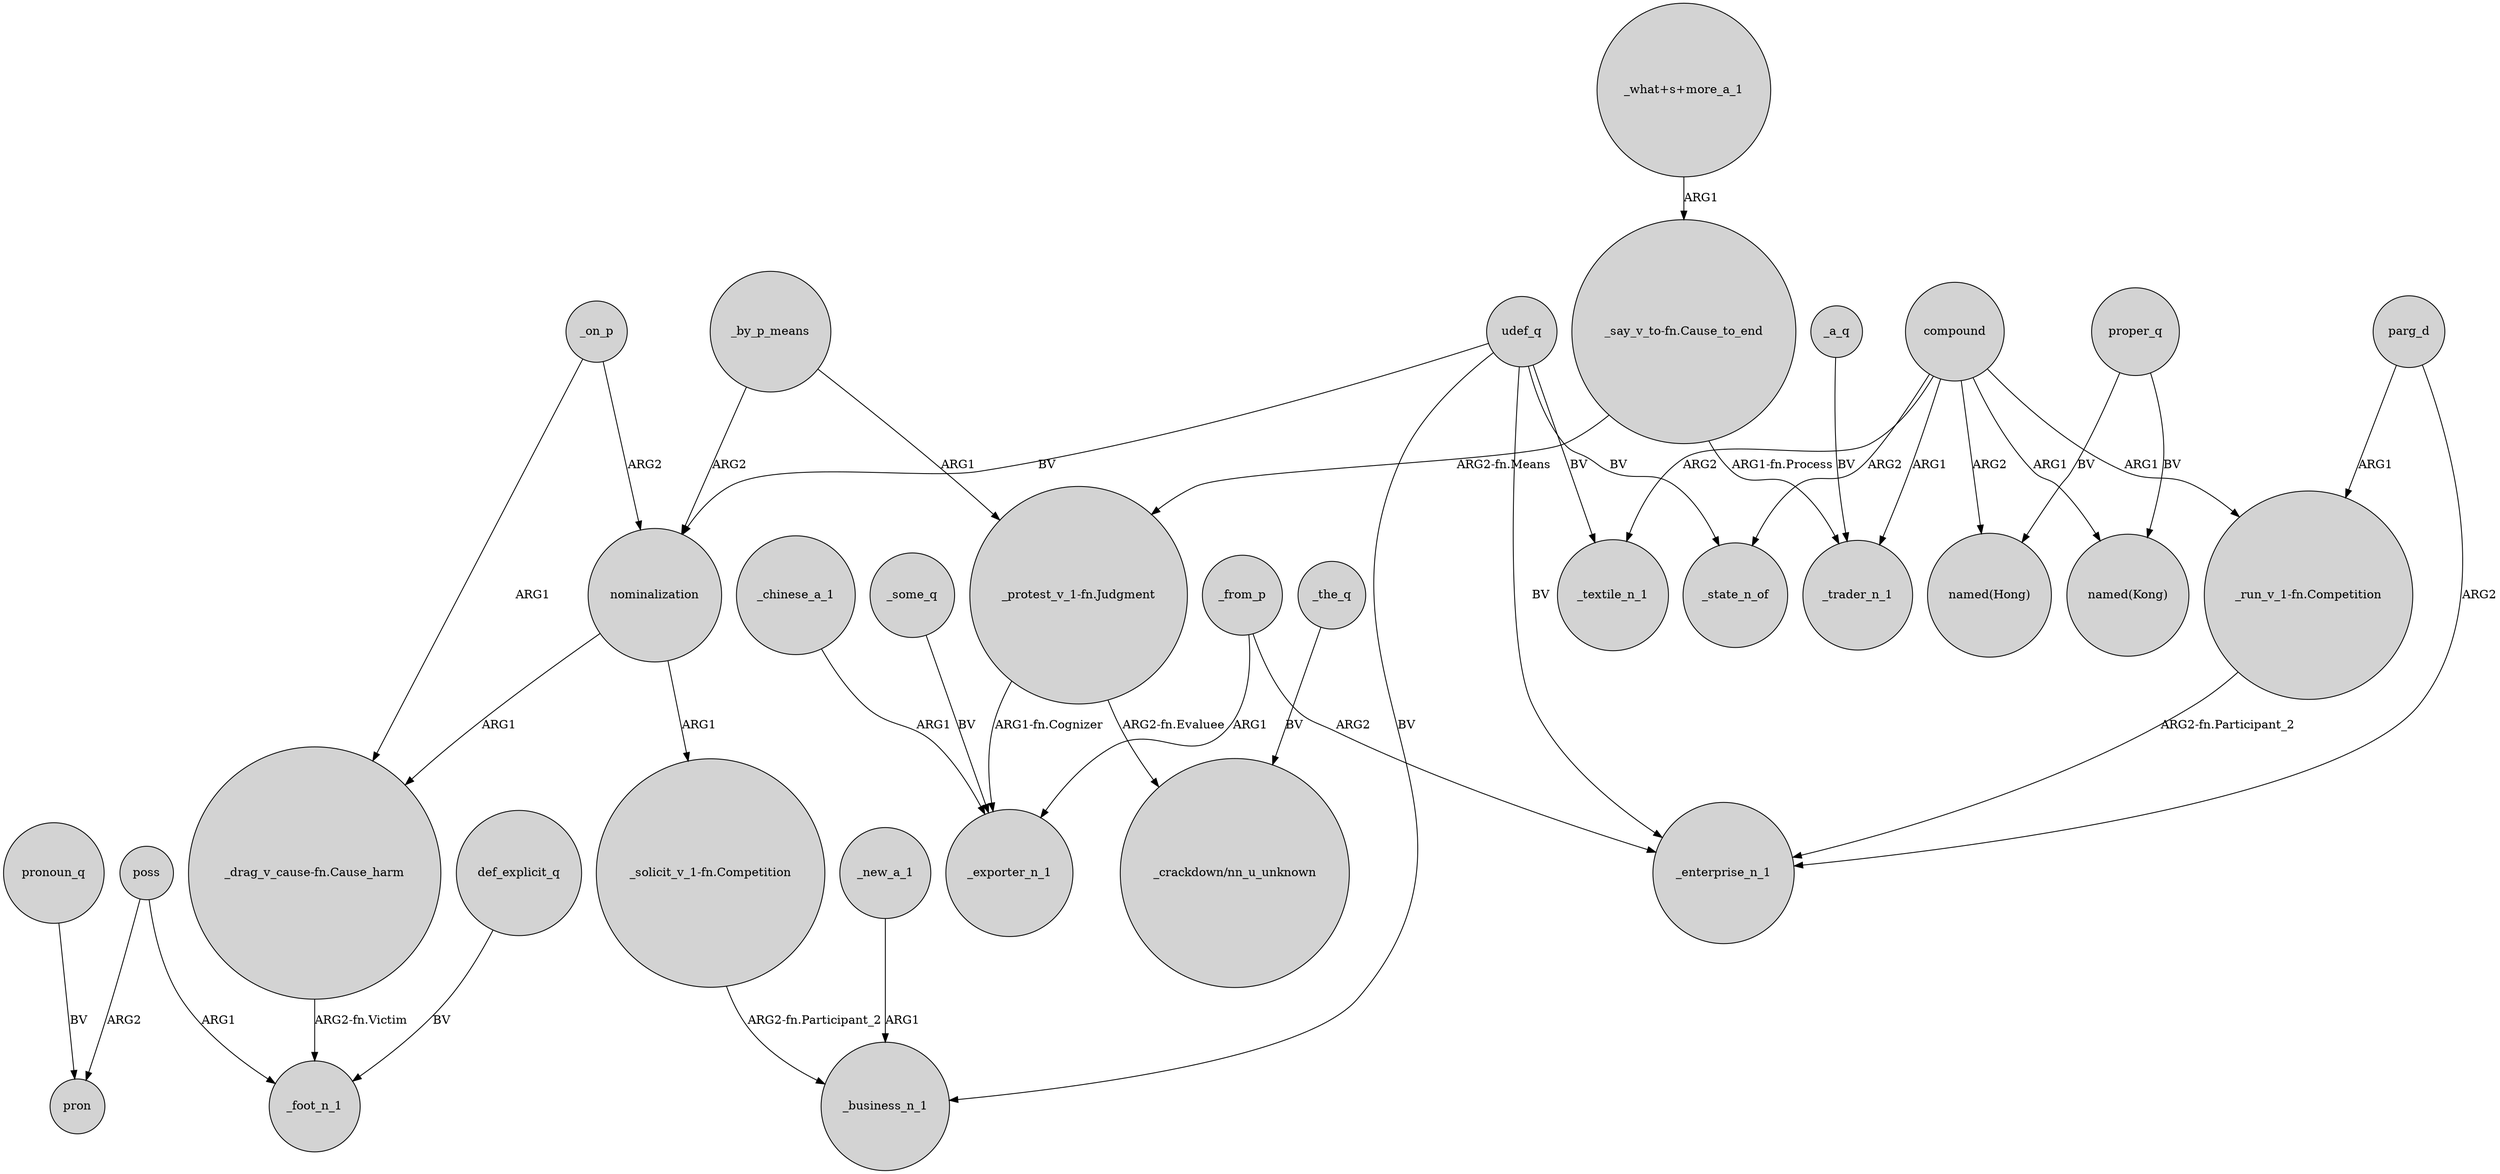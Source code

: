 digraph {
	node [shape=circle style=filled]
	_on_p -> "_drag_v_cause-fn.Cause_harm" [label=ARG1]
	"_what+s+more_a_1" -> "_say_v_to-fn.Cause_to_end" [label=ARG1]
	"_say_v_to-fn.Cause_to_end" -> _trader_n_1 [label="ARG1-fn.Process"]
	poss -> _foot_n_1 [label=ARG1]
	_new_a_1 -> _business_n_1 [label=ARG1]
	udef_q -> _textile_n_1 [label=BV]
	udef_q -> _enterprise_n_1 [label=BV]
	_on_p -> nominalization [label=ARG2]
	_some_q -> _exporter_n_1 [label=BV]
	compound -> _trader_n_1 [label=ARG1]
	def_explicit_q -> _foot_n_1 [label=BV]
	udef_q -> nominalization [label=BV]
	parg_d -> _enterprise_n_1 [label=ARG2]
	nominalization -> "_solicit_v_1-fn.Competition" [label=ARG1]
	udef_q -> _business_n_1 [label=BV]
	_chinese_a_1 -> _exporter_n_1 [label=ARG1]
	_by_p_means -> "_protest_v_1-fn.Judgment" [label=ARG1]
	_the_q -> "_crackdown/nn_u_unknown" [label=BV]
	udef_q -> _state_n_of [label=BV]
	pronoun_q -> pron [label=BV]
	_a_q -> _trader_n_1 [label=BV]
	compound -> _textile_n_1 [label=ARG2]
	poss -> pron [label=ARG2]
	"_protest_v_1-fn.Judgment" -> "_crackdown/nn_u_unknown" [label="ARG2-fn.Evaluee"]
	proper_q -> "named(Kong)" [label=BV]
	_by_p_means -> nominalization [label=ARG2]
	compound -> "named(Hong)" [label=ARG2]
	"_solicit_v_1-fn.Competition" -> _business_n_1 [label="ARG2-fn.Participant_2"]
	parg_d -> "_run_v_1-fn.Competition" [label=ARG1]
	"_say_v_to-fn.Cause_to_end" -> "_protest_v_1-fn.Judgment" [label="ARG2-fn.Means"]
	compound -> "named(Kong)" [label=ARG1]
	"_run_v_1-fn.Competition" -> _enterprise_n_1 [label="ARG2-fn.Participant_2"]
	_from_p -> _exporter_n_1 [label=ARG1]
	"_drag_v_cause-fn.Cause_harm" -> _foot_n_1 [label="ARG2-fn.Victim"]
	compound -> _state_n_of [label=ARG2]
	"_protest_v_1-fn.Judgment" -> _exporter_n_1 [label="ARG1-fn.Cognizer"]
	proper_q -> "named(Hong)" [label=BV]
	nominalization -> "_drag_v_cause-fn.Cause_harm" [label=ARG1]
	compound -> "_run_v_1-fn.Competition" [label=ARG1]
	_from_p -> _enterprise_n_1 [label=ARG2]
}
